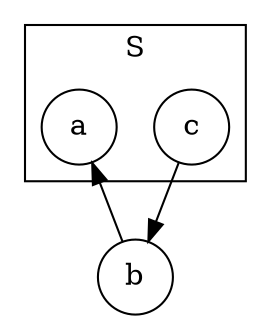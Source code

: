 digraph {
	node [shape=circle];
	subgraph cluster_1 {
		color=black;
 		label="S";
		c;
		a;
	}
	c -> b;
	b -> a;
}
